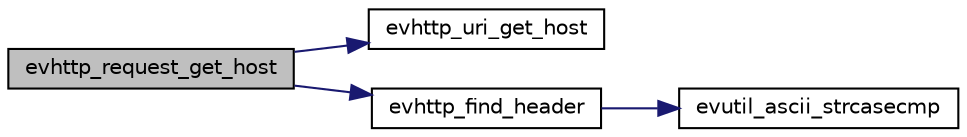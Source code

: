 digraph "evhttp_request_get_host"
{
 // LATEX_PDF_SIZE
  edge [fontname="Helvetica",fontsize="10",labelfontname="Helvetica",labelfontsize="10"];
  node [fontname="Helvetica",fontsize="10",shape=record];
  rankdir="LR";
  Node87 [label="evhttp_request_get_host",height=0.2,width=0.4,color="black", fillcolor="grey75", style="filled", fontcolor="black",tooltip=" "];
  Node87 -> Node88 [color="midnightblue",fontsize="10",style="solid",fontname="Helvetica"];
  Node88 [label="evhttp_uri_get_host",height=0.2,width=0.4,color="black", fillcolor="white", style="filled",URL="$http_8h.html#a19903f201ebc73d79333ec5f51d030bb",tooltip=" "];
  Node87 -> Node89 [color="midnightblue",fontsize="10",style="solid",fontname="Helvetica"];
  Node89 [label="evhttp_find_header",height=0.2,width=0.4,color="black", fillcolor="white", style="filled",URL="$http_8h.html#af855b50bd9b47b3f00b44504d38db12c",tooltip=" "];
  Node89 -> Node90 [color="midnightblue",fontsize="10",style="solid",fontname="Helvetica"];
  Node90 [label="evutil_ascii_strcasecmp",height=0.2,width=0.4,color="black", fillcolor="white", style="filled",URL="$util_8h.html#aae46d8f8407906b79216f9be88803126",tooltip=" "];
}
